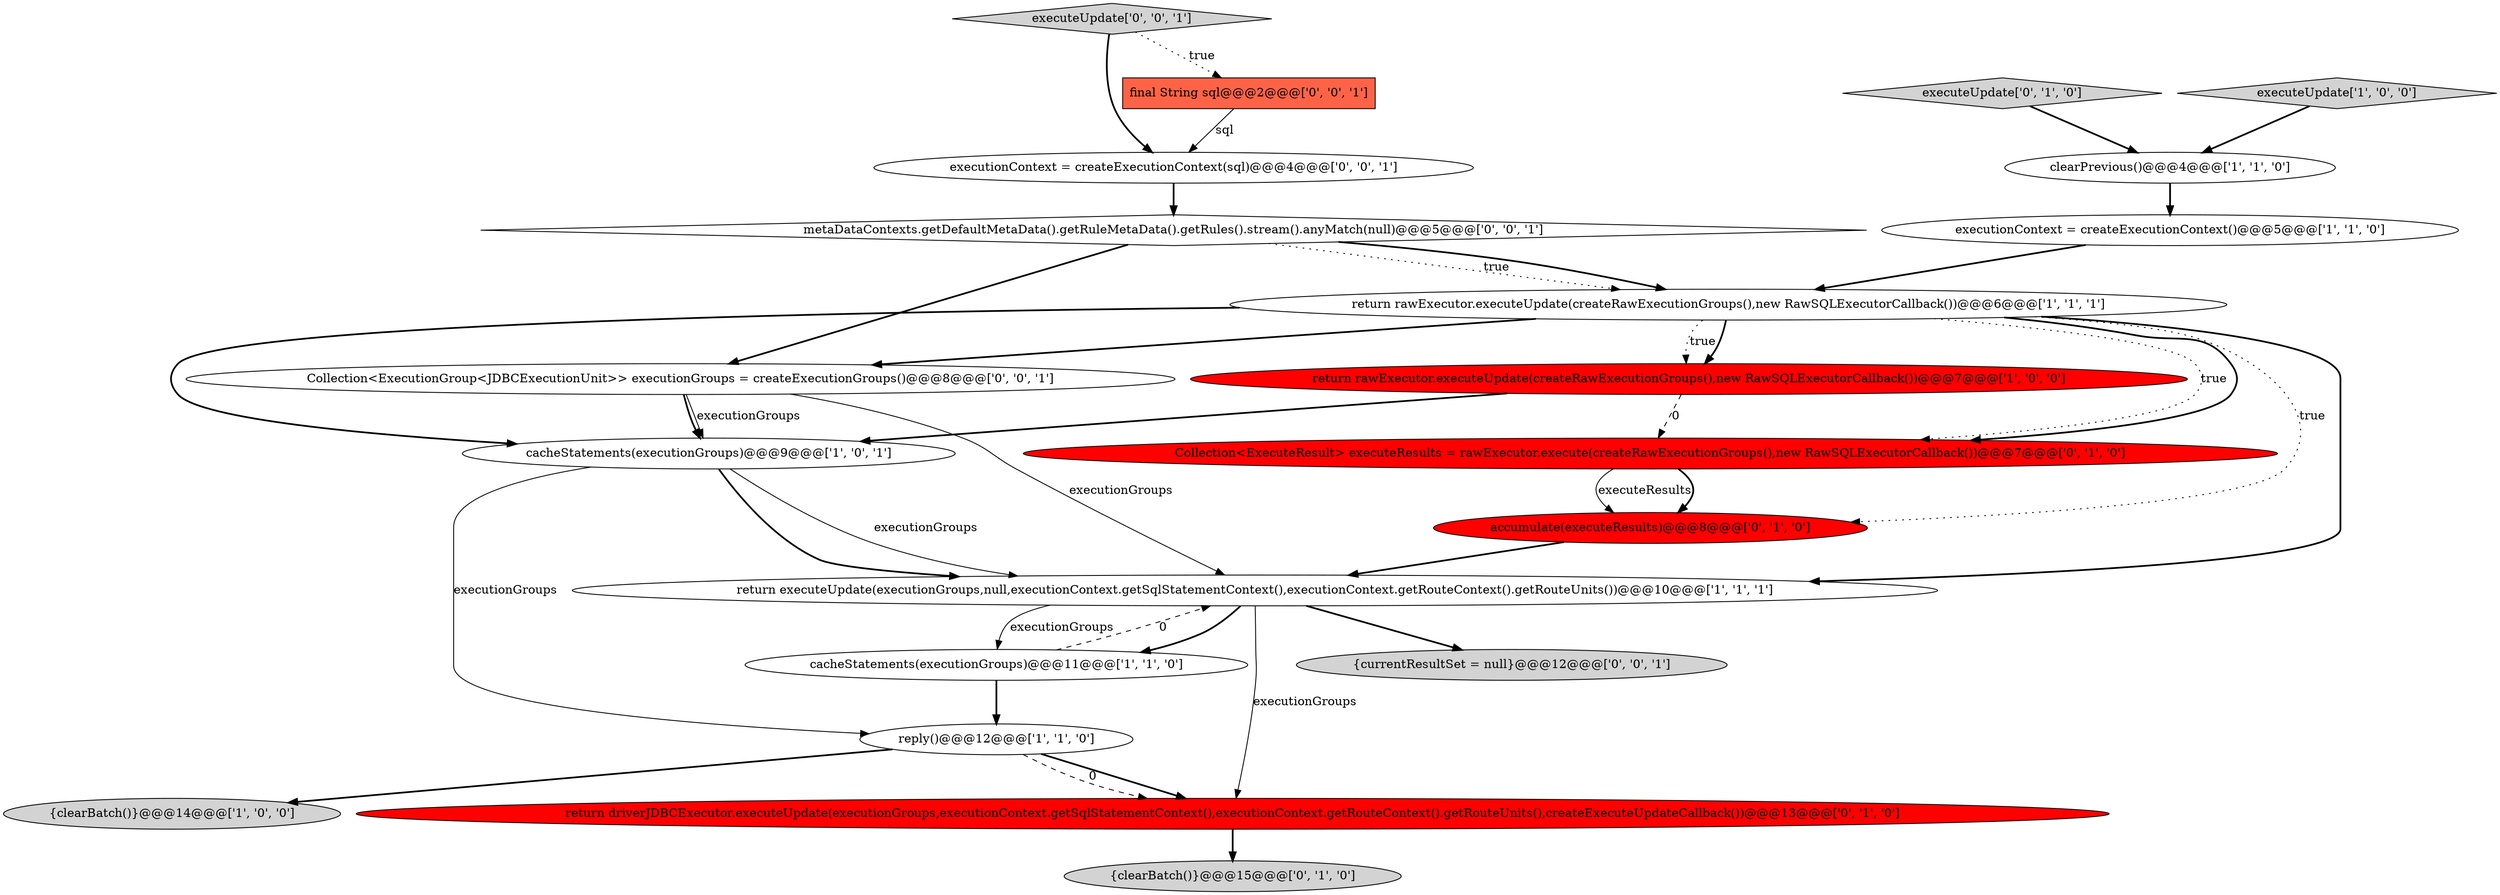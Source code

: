 digraph {
20 [style = filled, label = "executionContext = createExecutionContext(sql)@@@4@@@['0', '0', '1']", fillcolor = white, shape = ellipse image = "AAA0AAABBB3BBB"];
16 [style = filled, label = "executeUpdate['0', '0', '1']", fillcolor = lightgray, shape = diamond image = "AAA0AAABBB3BBB"];
17 [style = filled, label = "final String sql@@@2@@@['0', '0', '1']", fillcolor = tomato, shape = box image = "AAA0AAABBB3BBB"];
18 [style = filled, label = "Collection<ExecutionGroup<JDBCExecutionUnit>> executionGroups = createExecutionGroups()@@@8@@@['0', '0', '1']", fillcolor = white, shape = ellipse image = "AAA0AAABBB3BBB"];
7 [style = filled, label = "return rawExecutor.executeUpdate(createRawExecutionGroups(),new RawSQLExecutorCallback())@@@7@@@['1', '0', '0']", fillcolor = red, shape = ellipse image = "AAA1AAABBB1BBB"];
14 [style = filled, label = "{clearBatch()}@@@15@@@['0', '1', '0']", fillcolor = lightgray, shape = ellipse image = "AAA0AAABBB2BBB"];
13 [style = filled, label = "executeUpdate['0', '1', '0']", fillcolor = lightgray, shape = diamond image = "AAA0AAABBB2BBB"];
12 [style = filled, label = "accumulate(executeResults)@@@8@@@['0', '1', '0']", fillcolor = red, shape = ellipse image = "AAA1AAABBB2BBB"];
2 [style = filled, label = "reply()@@@12@@@['1', '1', '0']", fillcolor = white, shape = ellipse image = "AAA0AAABBB1BBB"];
3 [style = filled, label = "cacheStatements(executionGroups)@@@9@@@['1', '0', '1']", fillcolor = white, shape = ellipse image = "AAA0AAABBB1BBB"];
10 [style = filled, label = "return driverJDBCExecutor.executeUpdate(executionGroups,executionContext.getSqlStatementContext(),executionContext.getRouteContext().getRouteUnits(),createExecuteUpdateCallback())@@@13@@@['0', '1', '0']", fillcolor = red, shape = ellipse image = "AAA1AAABBB2BBB"];
19 [style = filled, label = "{currentResultSet = null}@@@12@@@['0', '0', '1']", fillcolor = lightgray, shape = ellipse image = "AAA0AAABBB3BBB"];
8 [style = filled, label = "return rawExecutor.executeUpdate(createRawExecutionGroups(),new RawSQLExecutorCallback())@@@6@@@['1', '1', '1']", fillcolor = white, shape = ellipse image = "AAA0AAABBB1BBB"];
0 [style = filled, label = "clearPrevious()@@@4@@@['1', '1', '0']", fillcolor = white, shape = ellipse image = "AAA0AAABBB1BBB"];
9 [style = filled, label = "{clearBatch()}@@@14@@@['1', '0', '0']", fillcolor = lightgray, shape = ellipse image = "AAA0AAABBB1BBB"];
11 [style = filled, label = "Collection<ExecuteResult> executeResults = rawExecutor.execute(createRawExecutionGroups(),new RawSQLExecutorCallback())@@@7@@@['0', '1', '0']", fillcolor = red, shape = ellipse image = "AAA1AAABBB2BBB"];
15 [style = filled, label = "metaDataContexts.getDefaultMetaData().getRuleMetaData().getRules().stream().anyMatch(null)@@@5@@@['0', '0', '1']", fillcolor = white, shape = diamond image = "AAA0AAABBB3BBB"];
4 [style = filled, label = "cacheStatements(executionGroups)@@@11@@@['1', '1', '0']", fillcolor = white, shape = ellipse image = "AAA0AAABBB1BBB"];
6 [style = filled, label = "executeUpdate['1', '0', '0']", fillcolor = lightgray, shape = diamond image = "AAA0AAABBB1BBB"];
1 [style = filled, label = "return executeUpdate(executionGroups,null,executionContext.getSqlStatementContext(),executionContext.getRouteContext().getRouteUnits())@@@10@@@['1', '1', '1']", fillcolor = white, shape = ellipse image = "AAA0AAABBB1BBB"];
5 [style = filled, label = "executionContext = createExecutionContext()@@@5@@@['1', '1', '0']", fillcolor = white, shape = ellipse image = "AAA0AAABBB1BBB"];
5->8 [style = bold, label=""];
18->3 [style = bold, label=""];
1->4 [style = bold, label=""];
4->1 [style = dashed, label="0"];
3->1 [style = bold, label=""];
11->12 [style = solid, label="executeResults"];
10->14 [style = bold, label=""];
18->1 [style = solid, label="executionGroups"];
8->18 [style = bold, label=""];
16->17 [style = dotted, label="true"];
3->1 [style = solid, label="executionGroups"];
8->3 [style = bold, label=""];
7->11 [style = dashed, label="0"];
1->10 [style = solid, label="executionGroups"];
8->7 [style = dotted, label="true"];
11->12 [style = bold, label=""];
6->0 [style = bold, label=""];
4->2 [style = bold, label=""];
2->9 [style = bold, label=""];
2->10 [style = bold, label=""];
12->1 [style = bold, label=""];
15->18 [style = bold, label=""];
7->3 [style = bold, label=""];
17->20 [style = solid, label="sql"];
8->7 [style = bold, label=""];
2->10 [style = dashed, label="0"];
8->1 [style = bold, label=""];
3->2 [style = solid, label="executionGroups"];
8->12 [style = dotted, label="true"];
15->8 [style = dotted, label="true"];
8->11 [style = dotted, label="true"];
18->3 [style = solid, label="executionGroups"];
1->4 [style = solid, label="executionGroups"];
1->19 [style = bold, label=""];
16->20 [style = bold, label=""];
8->11 [style = bold, label=""];
20->15 [style = bold, label=""];
15->8 [style = bold, label=""];
0->5 [style = bold, label=""];
13->0 [style = bold, label=""];
}
